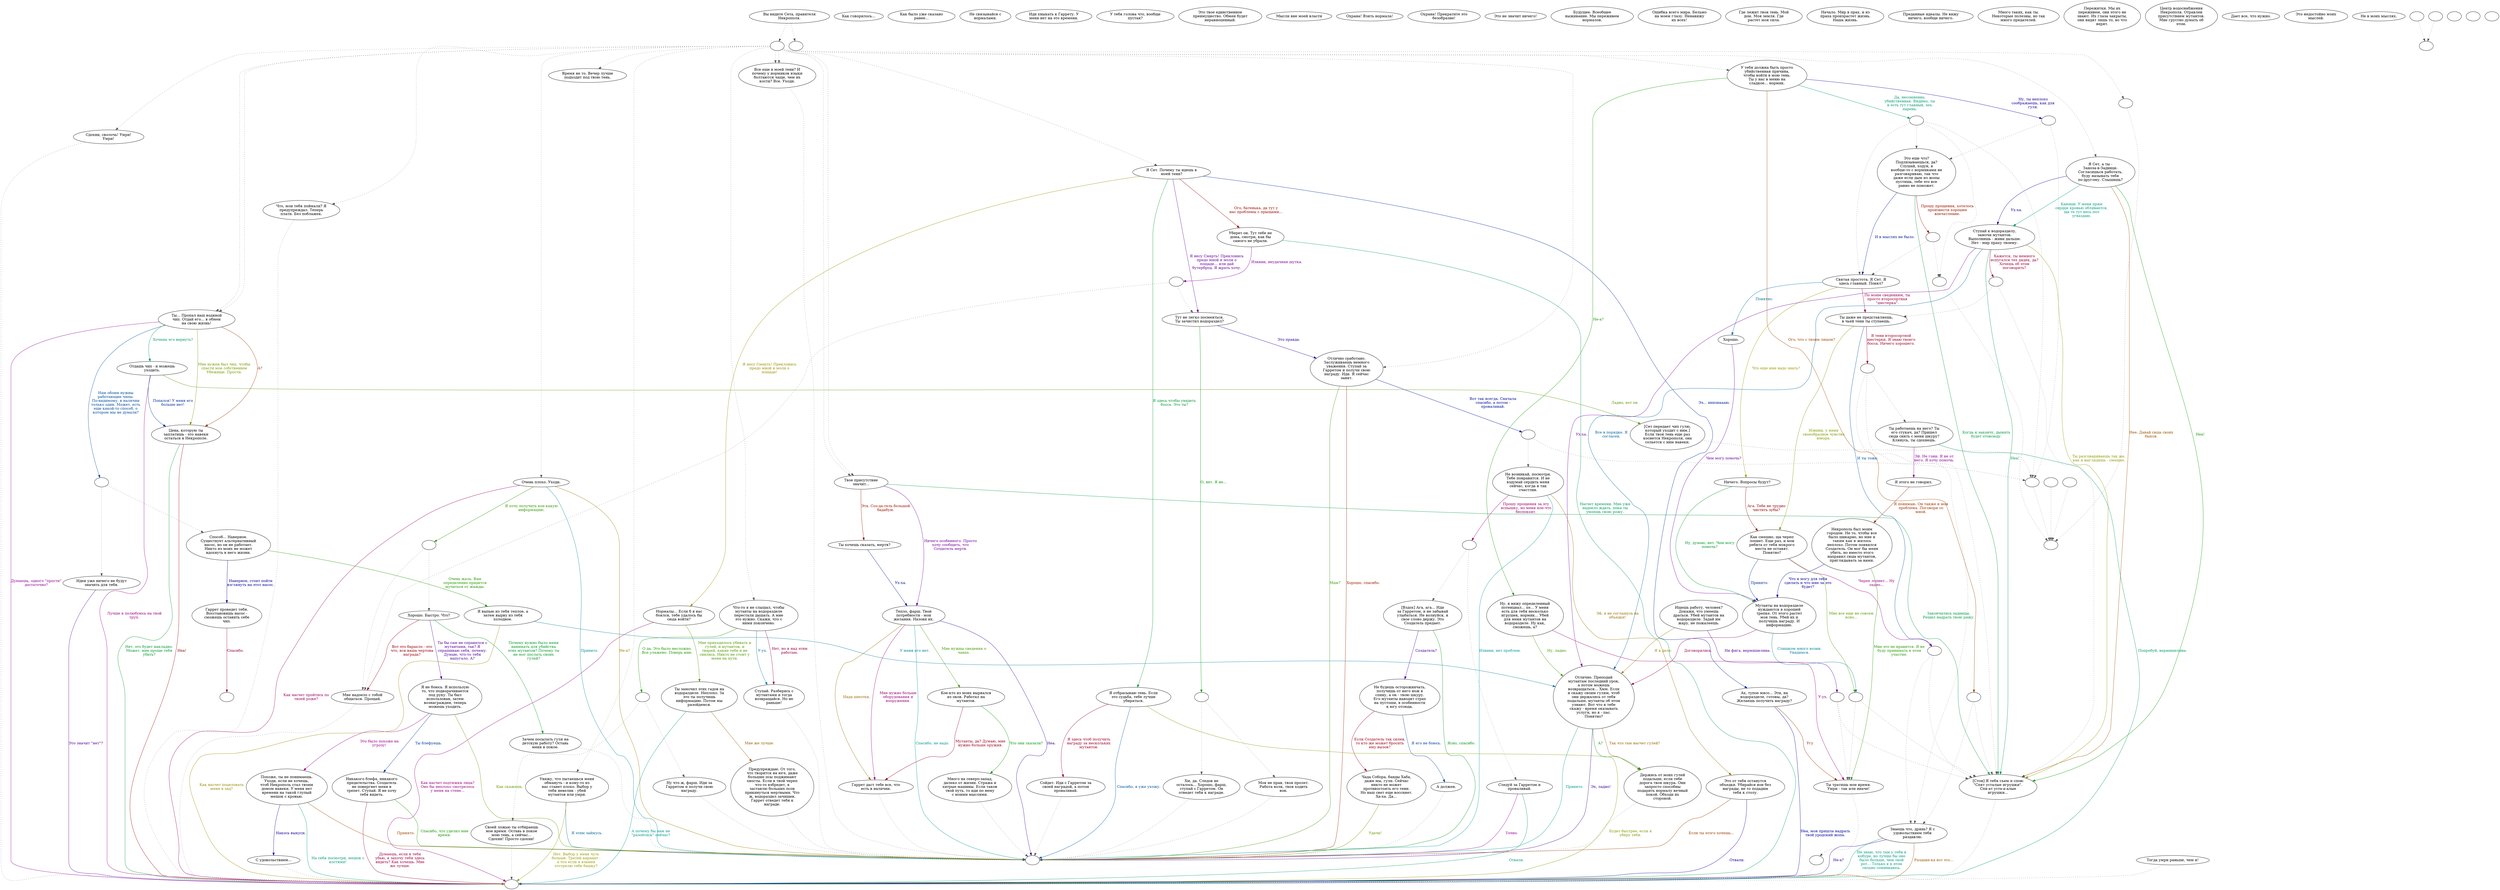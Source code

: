 digraph set {
  "start" [style=filled       fillcolor="#FFFFFF"       color="#000000"]
  "start" -> "do_dialogue" [style=dotted color="#555555"]
  "start" -> "pickup_p_proc" [style=dotted color="#555555"]
  "start" [label="Вы видите Сета, правителя\nНекрополя."]
  "do_dialogue" [style=filled       fillcolor="#FFFFFF"       color="#000000"]
  "do_dialogue" -> "get_reaction" [style=dotted color="#555555"]
  "do_dialogue" -> "set49" [style=dotted color="#555555"]
  "do_dialogue" -> "set57" [style=dotted color="#555555"]
  "do_dialogue" -> "set52" [style=dotted color="#555555"]
  "do_dialogue" -> "set207" [style=dotted color="#555555"]
  "do_dialogue" -> "set50" [style=dotted color="#555555"]
  "do_dialogue" -> "set42" [style=dotted color="#555555"]
  "do_dialogue" -> "set29" [style=dotted color="#555555"]
  "do_dialogue" -> "set18" [style=dotted color="#555555"]
  "do_dialogue" -> "set25" [style=dotted color="#555555"]
  "do_dialogue" -> "set51" [style=dotted color="#555555"]
  "do_dialogue" -> "set51" [style=dotted color="#555555"]
  "do_dialogue" -> "set57" [style=dotted color="#555555"]
  "do_dialogue" -> "set52" [style=dotted color="#555555"]
  "do_dialogue" -> "set30" [style=dotted color="#555555"]
  "do_dialogue" -> "set16" [style=dotted color="#555555"]
  "do_dialogue" -> "set00" [style=dotted color="#555555"]
  "do_dialogue" [label=""]
  "setend" [style=filled       fillcolor="#FFFFFF"       color="#000000"]
  "setend" [label=""]
  "setcbt" [style=filled       fillcolor="#FFFFFF"       color="#000000"]
  "setcbt" [label=""]
  "settime" [style=filled       fillcolor="#FFFFFF"       color="#000000"]
  "settime" -> "setcbt" [style=dotted color="#555555"]
  "settime" [label=""]
  "set00" [style=filled       fillcolor="#FFFFFF"       color="#000000"]
  "set00" [label="У тебя должна быть просто\nубийственная причина,\nчтобы войти в мою тень.\nТы у нас в меню на\nсладкое... нормик."]
  "set00" -> "set00_2" [label="Да, несомненно,\nубийственная. Видимо, ты\nи есть тут главный, эээ,\nпарень." color="#009971" fontcolor="#009971"]
  "set00" -> "set00a" [label="Ого, что с твоим лицом?" color="#994500" fontcolor="#994500"]
  "set00" -> "set00b" [label="Ну, ты неплохо\nсоображаешь, как для\nгуля." color="#180099" fontcolor="#180099"]
  "set00" -> "set05" [label="Не-а?" color="#159900" fontcolor="#159900"]
  "set00_2" [style=filled       fillcolor="#FFFFFF"       color="#000000"]
  "set00_2" -> "UpReact" [style=dotted color="#555555"]
  "set00_2" -> "set01" [style=dotted color="#555555"]
  "set00_2" -> "BigDownReact" [style=dotted color="#555555"]
  "set00_2" -> "set02" [style=dotted color="#555555"]
  "set00_2" [label=""]
  "set01" [style=filled       fillcolor="#FFFFFF"       color="#000000"]
  "set01" [label="Святая простота. Я Сет. Я\nздесь главный. Понял?"]
  "set01" -> "set09" [label="По моим сведениям, ты\nпросто второсортная\n\"шестерка\"." color="#990041" fontcolor="#990041"]
  "set01" -> "set01a" [label="Понятно." color="#006E99" fontcolor="#006E99"]
  "set01" -> "set14" [label="Что еще мне надо знать?" color="#999800" fontcolor="#999800"]
  "set01a" [style=filled       fillcolor="#FFFFFF"       color="#000000"]
  "set01a" [label="Хорошо."]
  "set01a" -> "set12" [label="Чем могу помочь?" color="#6B0099" fontcolor="#6B0099"]
  "set02" [style=filled       fillcolor="#FFFFFF"       color="#000000"]
  "set02" [label="Это еще что?\nПодлизываешься, да?\nСлушай, ходун, я\nвообще-то с нормиками не\nразговариваю, так что\nдаже если дым из жопы\nпустишь, тебе это все\nравно не поможет."]
  "set02" -> "set03" [label="Когда я закончу, дымить\nбудет отовсюду." color="#00993E" fontcolor="#00993E"]
  "set02" -> "set02a" [label="Прошу прощения, хотелось\nпроизвести хорошее\nвпечатление." color="#991200" fontcolor="#991200"]
  "set02" -> "set01" [label="И в мыслях не было." color="#001B99" fontcolor="#001B99"]
  "set03" [style=filled       fillcolor="#FFFFFF"       color="#000000"]
  "set03" -> "setcbt" [style=dotted color="#555555"]
  "set03" [label="[Стон] Я тебя съем и спою\n\"Спят усталые игрушки\".\nСпя-ат уста-а-алые\nигрушки..."]
  "set05" [style=filled       fillcolor="#FFFFFF"       color="#000000"]
  "set05" [label="Ну, я вижу определенный\nпотенциал... хе... У меня\nесть для тебя несколько\nигрушек, нормик... Убей\nдля меня мутантов на\nводоразделе. Ну как,\nсможешь, а?"]
  "set05" -> "set06" [label="Ну, ладно." color="#489900" fontcolor="#489900"]
  "set05" -> "set08" [label="У-ух." color="#990074" fontcolor="#990074"]
  "set06" [style=filled       fillcolor="#FFFFFF"       color="#000000"]
  "set06" [label="Отлично. Преподай\nмутантам последний урок,\nа потом можешь\nвозвращаться... Хмм. Если\nя скажу своим гулям, чтоб\nони держались от тебя\nподальше, мутанты об этом\nузнают. Вот что я тебе\nскажу - время оказывать\nуслуги, но я - пас.\nПонятно?"]
  "set06" -> "setend" [label="Принято." color="#009991" fontcolor="#009991"]
  "set06" -> "set07" [label="Так что там насчет гулей?" color="#996400" fontcolor="#996400"]
  "set06" -> "setend" [label="Эх, ладно!" color="#380099" fontcolor="#380099"]
  "set06" -> "set07" [label="А?" color="#00990B" fontcolor="#00990B"]
  "set07" [style=filled       fillcolor="#FFFFFF"       color="#000000"]
  "set07" -> "setend" [style=dotted color="#555555"]
  "set07" [label="Держись от моих гулей\nподальше, если тебе\nдорога твоя шкура. Они\nзапросто способны\nподарить нормалу вечный\nпокой. Обходи их\nстороной."]
  "set08" [style=filled       fillcolor="#FFFFFF"       color="#000000"]
  "set08" -> "settime" [style=dotted color="#555555"]
  "set08" [label="Ты тратишь мое время.\nУмри - так или иначе!"]
  "set09_2" [style=filled       fillcolor="#FFFFFF"       color="#000000"]
  "set09_2" -> "set10" [style=dotted color="#555555"]
  "set09_2" -> "set03" [style=dotted color="#555555"]
  "set09_2" -> "set04" [style=dotted color="#555555"]
  "set09_2" [label=""]
  "set09" [style=filled       fillcolor="#FFFFFF"       color="#000000"]
  "set09" [label="Ты даже не представляешь,\nв чьей тени ты ступаешь."]
  "set09" -> "set09_2" [label="В тени второсортной\nшестерки. Я знаю твоего\nбосса. Ничего хорошего." color="#990022" fontcolor="#990022"]
  "set09" -> "set09a" [label="И ты тоже." color="#004E99" fontcolor="#004E99"]
  "set09" -> "set15" [label="Извини, у меня\nсвоеобразное чувство\nюмора." color="#7B9900" fontcolor="#7B9900"]
  "set10" [style=filled       fillcolor="#FFFFFF"       color="#000000"]
  "set10" [label="Ты работаешь на него? Ты\nего стукач, да? Пришел\nсюда снять с меня шкуру?\nКлянусь, ты сдохнешь."]
  "set10" -> "set10a" [label="Эй. Не гони. Я не от\nнего. Я хочу помочь." color="#8A0099" fontcolor="#8A0099"]
  "set10" -> "setcbt" [label="Попробуй, вермишелина." color="#00995E" fontcolor="#00995E"]
  "set10a" [style=filled       fillcolor="#FFFFFF"       color="#000000"]
  "set10a" [label="Я этого не говорил."]
  "set10a" -> "set11" [label="Я понимаю. Он также и моя\nпроблема. Поговори со\nмной." color="#993100" fontcolor="#993100"]
  "set11" [style=filled       fillcolor="#FFFFFF"       color="#000000"]
  "set11" [label="Некрополь был моим\nгородом. Не то, чтобы все\nбыло шикарно, но мне и\nтаким как я жилось\nнеплохо. Потом появился\nСоздатель. Он мог бы меня\nубить, но вместо этого\nнаправил сюда мутантов,\nприглядывать за нами."]
  "set11" -> "set12" [label="Что я могу для тебя\nсделать и что мне за это\nбудет?" color="#050099" fontcolor="#050099"]
  "set11" -> "set08" [label="Мне это не нравится. Я не\nбуду принимать в этом\nучастие." color="#289900" fontcolor="#289900"]
  "set12" [style=filled       fillcolor="#FFFFFF"       color="#000000"]
  "set12" [label="Мутанты на водоразделе\nнуждаются в хорошей\nтрепке. От этого растет\nмоя тень. Убей их и\nполучишь награду. И\nинформацию."]
  "set12" -> "set06" [label="Договорились." color="#990055" fontcolor="#990055"]
  "set12" -> "set12_2" [label="Слишком много возни.\nУвидимся." color="#008199" fontcolor="#008199"]
  "set12_2" [style=filled       fillcolor="#FFFFFF"       color="#000000"]
  "set12_2" -> "set08" [style=dotted color="#555555"]
  "set12_2" -> "set03" [style=dotted color="#555555"]
  "set12_2" [label=""]
  "set13" [style=filled       fillcolor="#FFFFFF"       color="#000000"]
  "set13" [label="Ищешь работу, человек?\nДокажи, что умеешь\nдраться. Убей мутантов на\nводоразделе. Задай им\nжару, не пожалеешь."]
  "set13" -> "set06" [label="Я в деле." color="#998400" fontcolor="#998400"]
  "set13" -> "set13_2" [label="Ни фига, вермишелина." color="#570099" fontcolor="#570099"]
  "set13_2" [style=filled       fillcolor="#FFFFFF"       color="#000000"]
  "set13_2" -> "set08" [style=dotted color="#555555"]
  "set13_2" -> "set03" [style=dotted color="#555555"]
  "set13_2" [label=""]
  "set14" [style=filled       fillcolor="#FFFFFF"       color="#000000"]
  "set14" [label="Ничего. Вопросы будут?"]
  "set14" -> "set12" [label="Ну, думаю, нет. Чем могу\nпомочь?" color="#00992B" fontcolor="#00992B"]
  "set14" -> "set15" [label="Ага. Тебе не трудно\nчистить зубы?" color="#990002" fontcolor="#990002"]
  "set15" [style=filled       fillcolor="#FFFFFF"       color="#000000"]
  "set15" [label="Как смешно, ща череп\nлопнет. Еще раз, и мои\nребята от тебя мокрого\nместа не оставят.\nПонятно?"]
  "set15" -> "set12" [label="Принято." color="#002F99" fontcolor="#002F99"]
  "set15" -> "set12_2" [label="Мне все еще не совсем\nясно..." color="#5B9900" fontcolor="#5B9900"]
  "set15" -> "set09a" [label="Череп лопнет... Ну\nладно..." color="#990088" fontcolor="#990088"]
  "set16" [style=filled       fillcolor="#FFFFFF"       color="#000000"]
  "set16" [label="Я Сет, а ты -\nЗаноза-в-Заднице.\nСогласишься работать,\nбуду называть тебя\nпо-другому. Слышишь?"]
  "set16" -> "set17" [label="Канэшн. У меня прям\nсердце кровью обливается,\nща те тут весь пол\nугваздаю." color="#00997D" fontcolor="#00997D"]
  "set16" -> "set03" [label="Нее. Давай сюда своих\nбыков." color="#995100" fontcolor="#995100"]
  "set16" -> "set17" [label="Ух-ха." color="#240099" fontcolor="#240099"]
  "set16" -> "set03" [label="Неа!" color="#089900" fontcolor="#089900"]
  "set17" [style=filled       fillcolor="#FFFFFF"       color="#000000"]
  "set17" [label="Ступай к водоразделу,\nзамочи мутантов.\nВыполнишь - живи дальше.\nНет - мир праху твоему."]
  "set17" -> "set17_2" [label="Кажется, ты немного\nиспугался тех дядек, да?\nХочешь об этом\nпоговорить?" color="#990035" fontcolor="#990035"]
  "set17" -> "set06" [label="Все в порядке. Я\nсогласен." color="#006299" fontcolor="#006299"]
  "set17" -> "set03" [label="Ты разговариваешь так же,\nкак и выглядишь - смешно." color="#8E9900" fontcolor="#8E9900"]
  "set17" -> "set06" [label="Ух-ха." color="#770099" fontcolor="#770099"]
  "set17" -> "set03" [label="Неа!" color="#00994A" fontcolor="#00994A"]
  "set17_2" [style=filled       fillcolor="#FFFFFF"       color="#000000"]
  "set17_2" -> "set09" [style=dotted color="#555555"]
  "set17_2" -> "set03" [style=dotted color="#555555"]
  "set17_2" [label=""]
  "set18" [style=filled       fillcolor="#FFFFFF"       color="#000000"]
  "set18" [label="Отлично сработано.\nЗаслуживаешь немного\nуважения. Ступай за\nГарретом и получи свою\nнаграду. Иди. Я сейчас\nзанят."]
  "set18" -> "setend" [label="Хорошо, спасибо." color="#991E00" fontcolor="#991E00"]
  "set18" -> "set18a" [label="Вот так всегда. Сначала\nспасибо, а потом -\nпроваливай." color="#000F99" fontcolor="#000F99"]
  "set18" -> "setend" [label="Мам?" color="#3C9900" fontcolor="#3C9900"]
  "set19_2" [style=filled       fillcolor="#FFFFFF"       color="#000000"]
  "set19_2" -> "set20" [style=dotted color="#555555"]
  "set19_2" -> "set23" [style=dotted color="#555555"]
  "set19_2" [label=""]
  "set19" [style=filled       fillcolor="#FFFFFF"       color="#000000"]
  "set19" [label="Не возникай, посмотри.\nТебе понравится. И не\nвздумай сердить меня\nсейчас, когда я так\nсчастлив."]
  "set19" -> "set19_2" [label="Прошу прощения за эту\nвспышку, но меня кое-что\nбеспокоит." color="#990068" fontcolor="#990068"]
  "set19" -> "setend" [label="Извини, нет проблем." color="#009599" fontcolor="#009599"]
  "set19" -> "set24" [label="Эй, я не соглашусь на\nобъедки!" color="#997000" fontcolor="#997000"]
  "set20" [style=filled       fillcolor="#FFFFFF"       color="#000000"]
  "set20" [label="[Вздох] Ага, ага... Иди\nза Гарретом, и не забывай\nулыбаться. Не волнуйся, я\nсвое слово держу. Это\nСоздатель предает."]
  "set20" -> "set21" [label="Создатель?" color="#440099" fontcolor="#440099"]
  "set20" -> "setend" [label="Ясно, спасибо." color="#009917" fontcolor="#009917"]
  "set21" [style=filled       fillcolor="#FFFFFF"       color="#000000"]
  "set21" [label="Не будешь осторожничать,\nполучишь от него нож в\nспину, а он - твою шкуру.\nЕго мутанты наводят страх\nна пустоши, в особенности\nк югу отсюда."]
  "set21" -> "set22" [label="Если Создатель так силен,\nто кто же может бросить\nему вызов?" color="#990015" fontcolor="#990015"]
  "set21" -> "set21a" [label="Я его не боюсь." color="#004299" fontcolor="#004299"]
  "set21a" [style=filled       fillcolor="#FFFFFF"       color="#000000"]
  "set21a" -> "setend" [style=dotted color="#555555"]
  "set21a" [label="А должен."]
  "set22" [style=filled       fillcolor="#FFFFFF"       color="#000000"]
  "set22" [label="Чада Собора, банды Хаба,\nдаже мы, гули. Сейчас\nникто не может\nпротивостоять его тени.\nНо наш свет еще воссияет.\nХа-ха. Да..."]
  "set22" -> "setend" [label="Удачи!" color="#6F9900" fontcolor="#6F9900"]
  "set23" [style=filled       fillcolor="#FFFFFF"       color="#000000"]
  "set23" [label="Следуй за Гарретом и\nпроваливай."]
  "set23" -> "setend" [label="Точно." color="#970099" fontcolor="#970099"]
  "set23" -> "setcbt" [label="Отвали." color="#00996A" fontcolor="#00996A"]
  "set24" [style=filled       fillcolor="#FFFFFF"       color="#000000"]
  "set24" [label="Это от тебя останутся\nобъедки. Убирайся вон без\nнаграды, не то подадим\nтебя к столу."]
  "set24" -> "setend" [label="Если ты этого хочешь..." color="#993D00" fontcolor="#993D00"]
  "set24" -> "setcbt" [label="Отвали." color="#110099" fontcolor="#110099"]
  "set25" [style=filled       fillcolor="#FFFFFF"       color="#000000"]
  "set25" [label="Что-то я не слышал, чтобы\nмутанты на водоразделе\nперестали дышать. А мне\nэто нужно. Скажи, что с\nними покончено."]
  "set25" -> "set25_2" [label="О да. Это было несложно.\nВсе улажено. Поверь мне." color="#1C9900" fontcolor="#1C9900"]
  "set25" -> "set28" [label="Нет, но я над этим\nработаю." color="#990049" fontcolor="#990049"]
  "set25" -> "set28" [label="У-ух." color="#007599" fontcolor="#007599"]
  "set25_2" [style=filled       fillcolor="#FFFFFF"       color="#000000"]
  "set25_2" -> "set26" [style=dotted color="#555555"]
  "set25_2" -> "set27" [style=dotted color="#555555"]
  "set25_2" [label=""]
  "set26" [style=filled       fillcolor="#FFFFFF"       color="#000000"]
  "set26" -> "setend" [style=dotted color="#555555"]
  "set26" [label="Ну что ж, фарш. Иди за\nГарретом и получи свою\nнаграду."]
  "set27" [style=filled       fillcolor="#FFFFFF"       color="#000000"]
  "set27" -> "setcbt" [style=dotted color="#555555"]
  "set27" [label="Своей ложью ты отбираешь\nмое время. Оставь в покое\nмою тень, а сейчас...\nСдохни! Просто сдохни!"]
  "set28" [style=filled       fillcolor="#FFFFFF"       color="#000000"]
  "set28" -> "setend" [style=dotted color="#555555"]
  "set28" [label="Ступай. Разберись с\nмутантами и тогда\nвозвращайся. Но не\nраньше!"]
  "set29" [style=filled       fillcolor="#FFFFFF"       color="#000000"]
  "set29" -> "setcbt" [style=dotted color="#555555"]
  "set29" [label="Что, мои тебя поймали? Я\nпредупреждал. Теперь\nплати. Без поблажек."]
  "set30" [style=filled       fillcolor="#FFFFFF"       color="#000000"]
  "set30" [label="Я Сет. Почему ты идешь в\nмоей тени?"]
  "set30" -> "set31" [label="Я несу Смерть! Преклонись\nпредо мной и моли о\nпощаде!" color="#999000" fontcolor="#999000"]
  "set30" -> "set34" [label="Я несу Смерть! Преклонись\nпредо мной и моли о\nпощаде... или дай\nбутерброд. Я жрать хочу." color="#630099" fontcolor="#630099"]
  "set30" -> "set38" [label="Я здесь чтобы увидеть\nбосса. Это ты?" color="#009937" fontcolor="#009937"]
  "set30" -> "set40" [label="Ого, батенька, да тут у\nнас проблемы с прыщами..." color="#990A00" fontcolor="#990A00"]
  "set30" -> "set41" [label="Ээ... ниизнаааю." color="#002399" fontcolor="#002399"]
  "set31" [style=filled       fillcolor="#FFFFFF"       color="#000000"]
  "set31" [label="Нормалы... Если б я вас\nбоялся, тебе удалось бы\nсюда войти?"]
  "set31" -> "set32" [label="Мне приходилось убивать и\nгулей, и мутантов, и\nтварей, какие тебе и не\nснились. Никто не стоит у\nменя на пути." color="#4F9900" fontcolor="#4F9900"]
  "set31" -> "setcbt" [label="Как насчет подтяжки лица?\nОно бы неплохо смотрелось\nу меня на стене..." color="#99007C" fontcolor="#99007C"]
  "set32" [style=filled       fillcolor="#FFFFFF"       color="#000000"]
  "set32" [label="Ты замочил этих гадов на\nводоразделе. Неплохо. За\nэто ты получишь\nинформацию. Потом мы\nразойдемся."]
  "set32" -> "setcbt" [label="А почему бы нам не\n\"разойтись\" сейчас?" color="#00998A" fontcolor="#00998A"]
  "set32" -> "set33" [label="Мне же лучше." color="#995D00" fontcolor="#995D00"]
  "set33" [style=filled       fillcolor="#FFFFFF"       color="#000000"]
  "set33" -> "setend" [style=dotted color="#555555"]
  "set33" [label="Предупреждаю. От того,\nчто творится на юге, даже\nбольшие псы поджимают\nхвосты. Если в твой череп\nчто-то взбредет, я\nзаставлю больших псов\nприкинуться мертвыми. Что\nж, водораздел зачищен.\nГаррет отведет тебя к\nнаграде."]
  "set34" [style=filled       fillcolor="#FFFFFF"       color="#000000"]
  "set34" [label="Тут не легко посмеяться.\nТы зачистил водораздел?"]
  "set34" -> "set18" [label="Это правда." color="#300099" fontcolor="#300099"]
  "set34" -> "set34_2" [label="О, нет. Я не..." color="#009904" fontcolor="#009904"]
  "set34_2" [style=filled       fillcolor="#FFFFFF"       color="#000000"]
  "set34_2" -> "set35" [style=dotted color="#555555"]
  "set34_2" -> "set36" [style=dotted color="#555555"]
  "set34_2" [label=""]
  "set35" [style=filled       fillcolor="#FFFFFF"       color="#000000"]
  "set35" -> "setend" [style=dotted color="#555555"]
  "set35" [label="Моя не прав, твоя пролет.\nРабота волк, твоя ходить\nвон."]
  "set36" [style=filled       fillcolor="#FFFFFF"       color="#000000"]
  "set36" -> "setend" [style=dotted color="#555555"]
  "set36" [label="Хм, да. Следов не\nосталось... Хорошо, фарш,\nступай с Гарретом. Он\nотведет тебя к награде."]
  "set38" [style=filled       fillcolor="#FFFFFF"       color="#000000"]
  "set38" [label="Я отбрасываю тень. Если\nэто судьба, тебе лучше\nубираться."]
  "set38" -> "set39" [label="Я здесь чтоб получить\nнаграду за нескольких\nмутантов." color="#990029" fontcolor="#990029"]
  "set38" -> "setend" [label="Спасибо, я уже ухожу." color="#005699" fontcolor="#005699"]
  "set38" -> "setcbt" [label="Будет быстрее, если я\nуберу тебя." color="#829900" fontcolor="#829900"]
  "set39" [style=filled       fillcolor="#FFFFFF"       color="#000000"]
  "set39" -> "setend" [style=dotted color="#555555"]
  "set39" [label="Сойдет. Иди с Гарретом за\nсвоей наградой, а потом\nпроваливай."]
  "set40" [style=filled       fillcolor="#FFFFFF"       color="#000000"]
  "set40" [label="Уберет он. Тут тебе не\nдома, смотри, как бы\nсамого не убрали."]
  "set40" -> "set40_2" [label="Извини, неудачная шутка." color="#830099" fontcolor="#830099"]
  "set40" -> "setcbt" [label="Насчет времени. Мне уже\nнадоело ждать, пока ты\nумоешь свою рожу." color="#009956" fontcolor="#009956"]
  "set40_2" [style=filled       fillcolor="#FFFFFF"       color="#000000"]
  "set40_2" -> "set34" [style=dotted color="#555555"]
  "set40_2" -> "set48" [style=dotted color="#555555"]
  "set40_2" [label=""]
  "set41" [style=filled       fillcolor="#FFFFFF"       color="#000000"]
  "set41" [label="Ах, тупое мясо... Эти, на\nводоразделе, готовы, да?\nЖелаешь получить награду?"]
  "set41" -> "set08" [label="Угу" color="#992A00" fontcolor="#992A00"]
  "set41" -> "setcbt" [label="Неа, моя пришла надрать\nтвой уродский жопа." color="#000399" fontcolor="#000399"]
  "set42" [style=filled       fillcolor="#FFFFFF"       color="#000000"]
  "set42" [label="Очень плохо. Уходи."]
  "set42" -> "set42_2" [label="Я хочу получить кое-какую\nинформацию." color="#309900" fontcolor="#309900"]
  "set42" -> "setcbt" [label="Как насчет пройтись по\nтвоей роже?" color="#99005C" fontcolor="#99005C"]
  "set42" -> "setend" [label="Принято." color="#008999" fontcolor="#008999"]
  "set42" -> "setend" [label="Не-а?" color="#997D00" fontcolor="#997D00"]
  "set43" [style=filled       fillcolor="#FFFFFF"       color="#000000"]
  "set43" [label="Хорошо. Быстро. Что?"]
  "set43" -> "set44" [label="Ты бы сам не справился с\nмутантами, так? Я\nспрашиваю себя, почему.\nДумаю, что-то тебя\nнапугало. А?" color="#500099" fontcolor="#500099"]
  "set43" -> "set47" [label="Почему нужно было меня\nнанимать для убийства\nэтих мутантов? Почему ты\nне мог послать своих\nгулей?" color="#009923" fontcolor="#009923"]
  "set43" -> "set48" [label="Вот это барахло - это\nчто, вся ваша чертова\nнаграда?" color="#990009" fontcolor="#990009"]
  "set44" [style=filled       fillcolor="#FFFFFF"       color="#000000"]
  "set44" [label="Я не боюсь. Я использую\nто, что подворачивается\nпод руку. Ты был\nиспользован, затем\nвознагражден, теперь\nможешь уходить."]
  "set44" -> "set46" [label="Ты блефуешь." color="#003699" fontcolor="#003699"]
  "set44" -> "setend" [label="Как скажешь." color="#639900" fontcolor="#639900"]
  "set44" -> "set45" [label="Это было похоже на\nугрозу!" color="#99008F" fontcolor="#99008F"]
  "set42_2" [style=filled       fillcolor="#FFFFFF"       color="#000000"]
  "set42_2" -> "set43" [style=dotted color="#555555"]
  "set42_2" -> "set48" [style=dotted color="#555555"]
  "set42_2" [label=""]
  "set45" [style=filled       fillcolor="#FFFFFF"       color="#000000"]
  "set45" [label="Похоже, ты не понимаешь.\nУходи, если не хочешь,\nчтоб Некрополь стал твоим\nдомом навеки. У меня нет\nвремени на такой глупый\nмешок с кровью."]
  "set45" -> "setcbt" [label="На себя посмотри, мешок с\nкостями!" color="#009976" fontcolor="#009976"]
  "set45" -> "setend" [label="Принято." color="#994900" fontcolor="#994900"]
  "set45" -> "set45a" [label="Накось выкуси." color="#1D0099" fontcolor="#1D0099"]
  "set45a" [style=filled       fillcolor="#FFFFFF"       color="#000000"]
  "set45a" -> "setcbt" [style=dotted color="#555555"]
  "set45a" [label="С удовольствием..."]
  "set46" [style=filled       fillcolor="#FFFFFF"       color="#000000"]
  "set46" [label="Никакого блефа, никакого\nпредательства. Создатель\nне повергнет меня в\nтрепет. Ступай. Я не хочу\nтебя видеть."]
  "set46" -> "setend" [label="Спасибо, что уделил мне\nвремя." color="#109900" fontcolor="#109900"]
  "set46" -> "setcbt" [label="Думаешь, если я тебя\nубью, я захочу тебя здесь\nвидеть? Как хочешь. Мне\nже лучше." color="#99003D" fontcolor="#99003D"]
  "set47" [style=filled       fillcolor="#FFFFFF"       color="#000000"]
  "set47" -> "setend" [style=dotted color="#555555"]
  "set47" [label="Зачем посылать гуля на\nдетскую работу? Оставь\nменя в покое."]
  "set48" [style=filled       fillcolor="#FFFFFF"       color="#000000"]
  "set48" -> "setcbt" [style=dotted color="#555555"]
  "set48" [label="Мне надоело с тобой\nобщаться. Прощай."]
  "set49" [style=filled       fillcolor="#FFFFFF"       color="#000000"]
  "set49" -> "setcbt" [style=dotted color="#555555"]
  "set49" [label="Сдохни, сволочь! Умри!\nУмри!"]
  "set50" [style=filled       fillcolor="#FFFFFF"       color="#000000"]
  "set50" [label="Увижу, что пытаешься меня\nобмануть - и кому-то из\nнас станет плохо. Выбор у\nтебя невелик - убей\nмутантов или умри."]
  "set50" -> "setend" [label="Я этим займусь." color="#006999" fontcolor="#006999"]
  "set50" -> "setcbt" [label="Нет. Выбор у меня чуть\nбольше. Третий вариант -\nа что если я взамен\nотстрелю тебе башку?" color="#969900" fontcolor="#969900"]
  "set51" [style=filled       fillcolor="#FFFFFF"       color="#000000"]
  "set51" -> "setend" [style=dotted color="#555555"]
  "set51" [label="Все еще в моей тени? И\nпочему у нормиков языки\nболтаются чаще, чем их\nкости? Все. Уходи."]
  "set52" [style=filled       fillcolor="#FFFFFF"       color="#000000"]
  "set52" [label="Твое присутствие\nзначит..."]
  "set52" -> "set53" [label="Ничего особенного. Просто\nхочу сообщить, что\nСоздатель мертв." color="#6F0099" fontcolor="#6F0099"]
  "set52" -> "set03" [label="Закончились задницы.\nРешил надрать твою рожу." color="#009943" fontcolor="#009943"]
  "set52" -> "set52a" [label="Эта. Соз-да-тель большой\nбадабум." color="#991600" fontcolor="#991600"]
  "set52a" [style=filled       fillcolor="#FFFFFF"       color="#000000"]
  "set52a" [label="Ты хочешь сказать, мертв?"]
  "set52a" -> "set53" [label="Ух-ха." color="#001699" fontcolor="#001699"]
  "set53" [style=filled       fillcolor="#FFFFFF"       color="#000000"]
  "set53" [label="Тепло, фарш. Твои\nпотребности - мои\nжелания. Назови их."]
  "set53" -> "set54" [label="Мне нужны сведения о\nчанах." color="#439900" fontcolor="#439900"]
  "set53" -> "set56" [label="Мне нужно больше\nоборудования и\nвооружения." color="#990070" fontcolor="#990070"]
  "set53" -> "setend" [label="Спасибо, не надо." color="#009996" fontcolor="#009996"]
  "set53" -> "set56" [label="Нада шмотки." color="#996900" fontcolor="#996900"]
  "set53" -> "setend" [label="Неа." color="#3C0099" fontcolor="#3C0099"]
  "set54" [style=filled       fillcolor="#FFFFFF"       color="#000000"]
  "set54" [label="Кое-кто из моих вырвался\nиз оков. Работал на\nмутантов."]
  "set54" -> "set55" [label="Что они сказали?" color="#009910" fontcolor="#009910"]
  "set54" -> "set56" [label="Мутанты, да? Думаю, мне\nнужно больше оружия." color="#99001D" fontcolor="#99001D"]
  "set55" [style=filled       fillcolor="#FFFFFF"       color="#000000"]
  "set55" -> "setend" [style=dotted color="#555555"]
  "set55" [label="Много на северо-запад,\nдалеко от жизни. Стража и\nхитрые машины. Если таков\nтвой путь, то иди по нему\nс моими мыслями."]
  "set56" [style=filled       fillcolor="#FFFFFF"       color="#000000"]
  "set56" -> "setend" [style=dotted color="#555555"]
  "set56" [label="Гаррет даст тебе все, что\nесть в наличии."]
  "set57" [style=filled       fillcolor="#FFFFFF"       color="#000000"]
  "set57" [label="Ты... Пропал наш водяной\nчип. Отдай его... в обмен\nна свою жизнь!"]
  "set57" -> "set57_2" [label="Нам обоим нужны\nработающие чипы.\nПо-видимому, в наличии\nтолько один. Может, есть\nеще какой-то способ, о\nкотором мы не думали?" color="#004A99" fontcolor="#004A99"]
  "set57" -> "set63" [label="Мне нужен был чип, чтобы\nспасти мое собственное\nУбежище. Прости." color="#769900" fontcolor="#769900"]
  "set57" -> "setcbt" [label="Думаешь, одного \"прости\"\nдостаточно?" color="#8F0099" fontcolor="#8F0099"]
  "set57" -> "set64" [label="Хочешь его вернуть?" color="#009962" fontcolor="#009962"]
  "set57" -> "set63" [label="А?" color="#993600" fontcolor="#993600"]
  "set57_2" [style=filled       fillcolor="#FFFFFF"       color="#000000"]
  "set57_2" -> "set58" [style=dotted color="#555555"]
  "set57_2" -> "set62" [style=dotted color="#555555"]
  "set57_2" [label=""]
  "set58" [style=filled       fillcolor="#FFFFFF"       color="#000000"]
  "set58" [label="Способ... Наверное.\nСуществует альтернативный\nнасос, но он не работает.\nНикто из моих не может\nвдохнуть в него жизни."]
  "set58" -> "set59" [label="Наверное, стоит пойти\nвзглянуть на этот насос." color="#090099" fontcolor="#090099"]
  "set58" -> "set60" [label="Очень жаль. Вам\nопределенно придется\nмучиться от жажды." color="#239900" fontcolor="#239900"]
  "set59" [style=filled       fillcolor="#FFFFFF"       color="#000000"]
  "set59" [label="Гаррет проведет тебя.\nВосстановишь насос -\nсможешь оставить себе\nчип."]
  "set59" -> "travel" [label="Спасибо." color="#990050" fontcolor="#990050"]
  "set60" [style=filled       fillcolor="#FFFFFF"       color="#000000"]
  "set60" [label="Я выпью из тебя теплое, а\nзатем вырву из тебя\nхолодное."]
  "set60" -> "set06" [label="У меня его нет." color="#007D99" fontcolor="#007D99"]
  "set60" -> "setcbt" [label="Как насчет поцеловать\nменя в зад?" color="#998900" fontcolor="#998900"]
  "set61" [style=filled       fillcolor="#FFFFFF"       color="#000000"]
  "set61" -> "setcbt" [style=dotted color="#555555"]
  "set61" [label="Тогда умри раньше, чем я!"]
  "set62" [style=filled       fillcolor="#FFFFFF"       color="#000000"]
  "set62" [label="Идеи уже ничего не будут\nзначить для тебя."]
  "set62" -> "setcbt" [label="Это значит \"нет\"?" color="#5C0099" fontcolor="#5C0099"]
  "set63" [style=filled       fillcolor="#FFFFFF"       color="#000000"]
  "set63" [label="Цена, которую ты\nзаплатишь - это навеки\nостаться в Некрополе."]
  "set63" -> "setcbt" [label="Нет, это будет накладно.\nМожет, мне проще тебя\nубить?" color="#00992F" fontcolor="#00992F"]
  "set63" -> "setcbt" [label="Неа!" color="#990300" fontcolor="#990300"]
  "set64" [style=filled       fillcolor="#FFFFFF"       color="#000000"]
  "set64" [label="Отдашь чип - и можешь\nуходить."]
  "set64" -> "set63" [label="Попался! У меня его\nбольше нет!" color="#002A99" fontcolor="#002A99"]
  "set64" -> "set65" [label="Ладно, вот он." color="#579900" fontcolor="#579900"]
  "set64" -> "setcbt" [label="Лучше я полюбуюсь на твой\nтруп." color="#990083" fontcolor="#990083"]
  "set65" [style=filled       fillcolor="#FFFFFF"       color="#000000"]
  "set65" -> "BigDownReact" [style=dotted color="#555555"]
  "set65" [label="[Сет передает чип гулю,\nкоторый уходит с ним.]\nЕсли твоя тень еще раз\nкоснется Некрополя, она\nсольется с ним навеки."]
  "set00a" [style=filled       fillcolor="#FFFFFF"       color="#000000"]
  "set00a" -> "set03" [style=dotted color="#555555"]
  "set00a" -> "set04" [style=dotted color="#555555"]
  "set00a" [label=""]
  "set00b" [style=filled       fillcolor="#FFFFFF"       color="#000000"]
  "set00b" -> "BigDownReact" [style=dotted color="#555555"]
  "set00b" -> "set02" [style=dotted color="#555555"]
  "set00b" [label=""]
  "set02a" [style=filled       fillcolor="#FFFFFF"       color="#000000"]
  "set02a" -> "UpReact" [style=dotted color="#555555"]
  "set02a" -> "set01" [style=dotted color="#555555"]
  "set02a" [label=""]
  "set04" [style=filled       fillcolor="#FFFFFF"       color="#000000"]
  "set04" [label="Знаешь что, дрянь? Я с\nудовольствием тебя\nраздавлю."]
  "set04" -> "setcbt" [label="Не знаю, что там у тебя в\nкобуре, но лучше бы оно\nбыло больше, чем твой\nрот... Только я в этом\nсильно сомневаюсь." color="#009982" fontcolor="#009982"]
  "set04" -> "setcbt" [label="Раздави-ка вот это..." color="#995500" fontcolor="#995500"]
  "set04" -> "setcbt" [label="Не-а?" color="#290099" fontcolor="#290099"]
  "set09a" [style=filled       fillcolor="#FFFFFF"       color="#000000"]
  "set09a" -> "set03" [style=dotted color="#555555"]
  "set09a" -> "set04" [style=dotted color="#555555"]
  "set09a" [label=""]
  "set18a" [style=filled       fillcolor="#FFFFFF"       color="#000000"]
  "set18a" -> "BigDownReact" [style=dotted color="#555555"]
  "set18a" -> "set19" [style=dotted color="#555555"]
  "set18a" [label=""]
  "set200" [style=filled       fillcolor="#FFFFFF"       color="#000000"]
  "set200" [label="Как говорилось..."]
  "set201" [style=filled       fillcolor="#FFFFFF"       color="#000000"]
  "set201" [label="Как было уже сказано\nранее..."]
  "set202" [style=filled       fillcolor="#FFFFFF"       color="#000000"]
  "set202" [label="Не связывайся с\nнормалами."]
  "set203" [style=filled       fillcolor="#FFFFFF"       color="#000000"]
  "set203" [label="Иди хныкать к Гаррету. У\nменя нет на это времени."]
  "set204" [style=filled       fillcolor="#FFFFFF"       color="#000000"]
  "set204" [label="У тебя голова что, вообще\nпустая?"]
  "set205" [style=filled       fillcolor="#FFFFFF"       color="#000000"]
  "set205" [label="Это твое единственное\nпреимущество. Обмен будет\nнеравноценный."]
  "set206" [style=filled       fillcolor="#FFFFFF"       color="#000000"]
  "set206" [label="Мысли вне моей власти"]
  "set207" [style=filled       fillcolor="#FFFFFF"       color="#000000"]
  "set207" [label="Время не то. Вечер лучше\nподходит под твою тень."]
  "set208" [style=filled       fillcolor="#FFFFFF"       color="#000000"]
  "set208" [label="Охрана! Взять нормала!"]
  "set209" [style=filled       fillcolor="#FFFFFF"       color="#000000"]
  "set209" [label="Охрана! Прекратите это\nбезобразие!"]
  "set300" [style=filled       fillcolor="#FFFFFF"       color="#000000"]
  "set300" [label="Это не значит ничего!"]
  "set301" [style=filled       fillcolor="#FFFFFF"       color="#000000"]
  "set301" [label="Будущее. Всеобщее\nвыживание. Мы переживем\nнормалов."]
  "set302" [style=filled       fillcolor="#FFFFFF"       color="#000000"]
  "set302" [label="Ошибка всего мира. Бельмо\nна моем глазу. Ненавижу\nих всех!"]
  "set303" [style=filled       fillcolor="#FFFFFF"       color="#000000"]
  "set303" [label="Где лежит твоя тень. Мой\nдом. Моя земля. Где\nрастет моя сила."]
  "set304" [style=filled       fillcolor="#FFFFFF"       color="#000000"]
  "set304" [label="Начало. Мир в прах, и из\nпраха произрастет жизнь.\nНаша жизнь."]
  "set305" [style=filled       fillcolor="#FFFFFF"       color="#000000"]
  "set305" [label="Преданные идеалы. Не вижу\nничего, вообще ничего."]
  "set306" [style=filled       fillcolor="#FFFFFF"       color="#000000"]
  "set306" [label="Много таких, как ты.\nНекоторые полезны, но так\nмного предателей."]
  "set307" [style=filled       fillcolor="#FFFFFF"       color="#000000"]
  "set307" [label="Пережитки. Мы их\nпереживем, они этого не\nзнают. Их глаза закрыты,\nони видят лишь то, во что\nверят."]
  "set308" [style=filled       fillcolor="#FFFFFF"       color="#000000"]
  "set308" [label="Центр водоснабжения\nНекрополя. Отравлен\nприсутствием мутантов.\nМне грустно думать об\nэтом."]
  "set309" [style=filled       fillcolor="#FFFFFF"       color="#000000"]
  "set309" [label="Дает все, что нужно."]
  "set310" [style=filled       fillcolor="#FFFFFF"       color="#000000"]
  "set310" [label="Это недостойно моих\nмыслей."]
  "set311" [style=filled       fillcolor="#FFFFFF"       color="#000000"]
  "set311" [label="Не в моих мыслях."]
  "pickup_p_proc" [style=filled       fillcolor="#FFFFFF"       color="#000000"]
  "pickup_p_proc" [label=""]
  "travel" [style=filled       fillcolor="#FFFFFF"       color="#000000"]
  "travel" [label=""]
  "get_reaction" [style=filled       fillcolor="#FFFFFF"       color="#000000"]
  "get_reaction" -> "ReactToLevel" [style=dotted color="#555555"]
  "get_reaction" [label=""]
  "ReactToLevel" [style=filled       fillcolor="#FFFFFF"       color="#000000"]
  "ReactToLevel" [label=""]
  "LevelToReact" [style=filled       fillcolor="#FFFFFF"       color="#000000"]
  "LevelToReact" [label=""]
  "UpReact" [style=filled       fillcolor="#FFFFFF"       color="#000000"]
  "UpReact" -> "ReactToLevel" [style=dotted color="#555555"]
  "UpReact" [label=""]
  "DownReact" [style=filled       fillcolor="#FFFFFF"       color="#000000"]
  "DownReact" -> "ReactToLevel" [style=dotted color="#555555"]
  "DownReact" [label=""]
  "BottomReact" [style=filled       fillcolor="#FFFFFF"       color="#000000"]
  "BottomReact" [label=""]
  "TopReact" [style=filled       fillcolor="#FFFFFF"       color="#000000"]
  "TopReact" [label=""]
  "BigUpReact" [style=filled       fillcolor="#FFFFFF"       color="#000000"]
  "BigUpReact" -> "ReactToLevel" [style=dotted color="#555555"]
  "BigUpReact" [label=""]
  "BigDownReact" [style=filled       fillcolor="#FFFFFF"       color="#000000"]
  "BigDownReact" -> "ReactToLevel" [style=dotted color="#555555"]
  "BigDownReact" [label=""]
  "UpReactLevel" [style=filled       fillcolor="#FFFFFF"       color="#000000"]
  "UpReactLevel" -> "LevelToReact" [style=dotted color="#555555"]
  "UpReactLevel" [label=""]
  "DownReactLevel" [style=filled       fillcolor="#FFFFFF"       color="#000000"]
  "DownReactLevel" -> "LevelToReact" [style=dotted color="#555555"]
  "DownReactLevel" [label=""]
  "Goodbyes" [style=filled       fillcolor="#FFFFFF"       color="#000000"]
  "Goodbyes" [label=""]
}